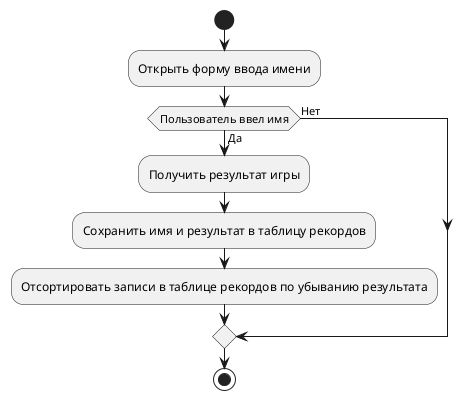 @startuml
start

:Открыть форму ввода имени;

if (Пользователь ввел имя) then (Да)
  :Получить результат игры;
  :Сохранить имя и результат в таблицу рекордов;
  :Отсортировать записи в таблице рекордов по убыванию результата;
else (Нет)
endif

stop
@enduml
